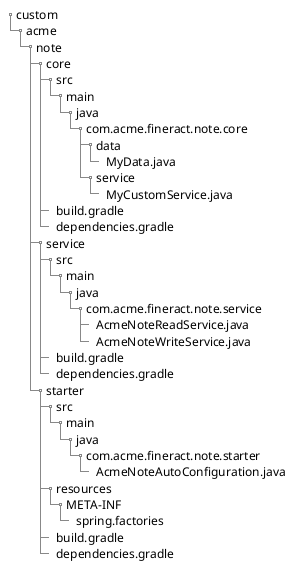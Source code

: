 @startsalt
{
    {T
    + custom
    ++ acme
    +++ note
    ++++ core
    +++++ src
    ++++++ main
    +++++++ java
    ++++++++ com.acme.fineract.note.core
    +++++++++ data
    ++++++++++ MyData.java
    +++++++++ service
    ++++++++++ MyCustomService.java
    +++++ build.gradle
    +++++ dependencies.gradle
    ++++ service
    +++++ src
    ++++++ main
    +++++++ java
    ++++++++ com.acme.fineract.note.service
    +++++++++ AcmeNoteReadService.java
    +++++++++ AcmeNoteWriteService.java
    +++++ build.gradle
    +++++ dependencies.gradle
    ++++ starter
    +++++ src
    ++++++ main
    +++++++ java
    ++++++++ com.acme.fineract.note.starter
    +++++++++ AcmeNoteAutoConfiguration.java
    +++++ resources
    ++++++ META-INF
    +++++++ spring.factories
    +++++ build.gradle
    +++++ dependencies.gradle
    }
}
@endsalt